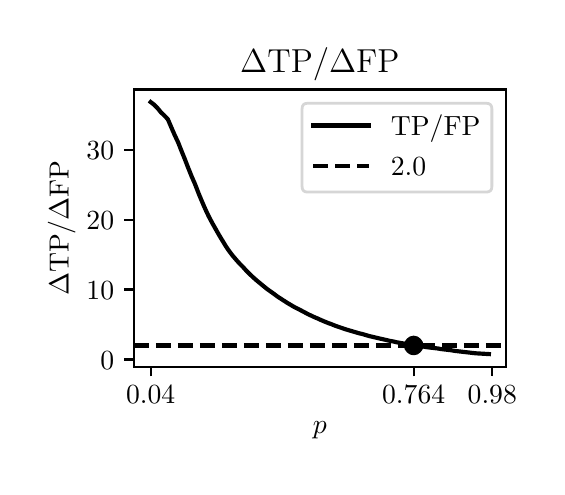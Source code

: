 \begingroup%
\makeatletter%
\begin{pgfpicture}%
\pgfpathrectangle{\pgfpointorigin}{\pgfqpoint{2.547in}{2.194in}}%
\pgfusepath{use as bounding box, clip}%
\begin{pgfscope}%
\pgfsetbuttcap%
\pgfsetmiterjoin%
\definecolor{currentfill}{rgb}{1.0,1.0,1.0}%
\pgfsetfillcolor{currentfill}%
\pgfsetlinewidth{0.0pt}%
\definecolor{currentstroke}{rgb}{1.0,1.0,1.0}%
\pgfsetstrokecolor{currentstroke}%
\pgfsetdash{}{0pt}%
\pgfpathmoveto{\pgfqpoint{-0.0in}{0.0in}}%
\pgfpathlineto{\pgfqpoint{2.547in}{0.0in}}%
\pgfpathlineto{\pgfqpoint{2.547in}{2.194in}}%
\pgfpathlineto{\pgfqpoint{-0.0in}{2.194in}}%
\pgfpathlineto{\pgfqpoint{-0.0in}{0.0in}}%
\pgfpathclose%
\pgfusepath{fill}%
\end{pgfscope}%
\begin{pgfscope}%
\pgfsetbuttcap%
\pgfsetmiterjoin%
\definecolor{currentfill}{rgb}{1.0,1.0,1.0}%
\pgfsetfillcolor{currentfill}%
\pgfsetlinewidth{0.0pt}%
\definecolor{currentstroke}{rgb}{0.0,0.0,0.0}%
\pgfsetstrokecolor{currentstroke}%
\pgfsetstrokeopacity{0.0}%
\pgfsetdash{}{0pt}%
\pgfpathmoveto{\pgfqpoint{0.531in}{0.499in}}%
\pgfpathlineto{\pgfqpoint{2.391in}{0.499in}}%
\pgfpathlineto{\pgfqpoint{2.391in}{1.885in}}%
\pgfpathlineto{\pgfqpoint{0.531in}{1.885in}}%
\pgfpathlineto{\pgfqpoint{0.531in}{0.499in}}%
\pgfpathclose%
\pgfusepath{fill}%
\end{pgfscope}%
\begin{pgfscope}%
\pgfsetbuttcap%
\pgfsetroundjoin%
\definecolor{currentfill}{rgb}{0.0,0.0,0.0}%
\pgfsetfillcolor{currentfill}%
\pgfsetlinewidth{0.803pt}%
\definecolor{currentstroke}{rgb}{0.0,0.0,0.0}%
\pgfsetstrokecolor{currentstroke}%
\pgfsetdash{}{0pt}%
\pgfsys@defobject{currentmarker}{\pgfqpoint{0.0in}{-0.049in}}{\pgfqpoint{0.0in}{0.0in}}{%
\pgfpathmoveto{\pgfqpoint{0.0in}{0.0in}}%
\pgfpathlineto{\pgfqpoint{0.0in}{-0.049in}}%
\pgfusepath{stroke,fill}%
}%
\begin{pgfscope}%
\pgfsys@transformshift{0.615in}{0.499in}%
\pgfsys@useobject{currentmarker}{}%
\end{pgfscope}%
\end{pgfscope}%
\begin{pgfscope}%
\definecolor{textcolor}{rgb}{0.0,0.0,0.0}%
\pgfsetstrokecolor{textcolor}%
\pgfsetfillcolor{textcolor}%
\pgftext[x=0.615in,y=0.402in,,top]{\color{textcolor}\rmfamily\fontsize{10.0}{12.0}\selectfont 0.04}%
\end{pgfscope}%
\begin{pgfscope}%
\pgfsetbuttcap%
\pgfsetroundjoin%
\definecolor{currentfill}{rgb}{0.0,0.0,0.0}%
\pgfsetfillcolor{currentfill}%
\pgfsetlinewidth{0.803pt}%
\definecolor{currentstroke}{rgb}{0.0,0.0,0.0}%
\pgfsetstrokecolor{currentstroke}%
\pgfsetdash{}{0pt}%
\pgfsys@defobject{currentmarker}{\pgfqpoint{0.0in}{-0.049in}}{\pgfqpoint{0.0in}{0.0in}}{%
\pgfpathmoveto{\pgfqpoint{0.0in}{0.0in}}%
\pgfpathlineto{\pgfqpoint{0.0in}{-0.049in}}%
\pgfusepath{stroke,fill}%
}%
\begin{pgfscope}%
\pgfsys@transformshift{1.93in}{0.499in}%
\pgfsys@useobject{currentmarker}{}%
\end{pgfscope}%
\end{pgfscope}%
\begin{pgfscope}%
\definecolor{textcolor}{rgb}{0.0,0.0,0.0}%
\pgfsetstrokecolor{textcolor}%
\pgfsetfillcolor{textcolor}%
\pgftext[x=1.93in,y=0.402in,,top]{\color{textcolor}\rmfamily\fontsize{10.0}{12.0}\selectfont 0.764}%
\end{pgfscope}%
\begin{pgfscope}%
\pgfsetbuttcap%
\pgfsetroundjoin%
\definecolor{currentfill}{rgb}{0.0,0.0,0.0}%
\pgfsetfillcolor{currentfill}%
\pgfsetlinewidth{0.803pt}%
\definecolor{currentstroke}{rgb}{0.0,0.0,0.0}%
\pgfsetstrokecolor{currentstroke}%
\pgfsetdash{}{0pt}%
\pgfsys@defobject{currentmarker}{\pgfqpoint{0.0in}{-0.049in}}{\pgfqpoint{0.0in}{0.0in}}{%
\pgfpathmoveto{\pgfqpoint{0.0in}{0.0in}}%
\pgfpathlineto{\pgfqpoint{0.0in}{-0.049in}}%
\pgfusepath{stroke,fill}%
}%
\begin{pgfscope}%
\pgfsys@transformshift{2.323in}{0.499in}%
\pgfsys@useobject{currentmarker}{}%
\end{pgfscope}%
\end{pgfscope}%
\begin{pgfscope}%
\definecolor{textcolor}{rgb}{0.0,0.0,0.0}%
\pgfsetstrokecolor{textcolor}%
\pgfsetfillcolor{textcolor}%
\pgftext[x=2.323in,y=0.402in,,top]{\color{textcolor}\rmfamily\fontsize{10.0}{12.0}\selectfont 0.98}%
\end{pgfscope}%
\begin{pgfscope}%
\definecolor{textcolor}{rgb}{0.0,0.0,0.0}%
\pgfsetstrokecolor{textcolor}%
\pgfsetfillcolor{textcolor}%
\pgftext[x=1.461in,y=0.223in,,top]{\color{textcolor}\rmfamily\fontsize{10.0}{12.0}\selectfont \(\displaystyle p\)}%
\end{pgfscope}%
\begin{pgfscope}%
\pgfsetbuttcap%
\pgfsetroundjoin%
\definecolor{currentfill}{rgb}{0.0,0.0,0.0}%
\pgfsetfillcolor{currentfill}%
\pgfsetlinewidth{0.803pt}%
\definecolor{currentstroke}{rgb}{0.0,0.0,0.0}%
\pgfsetstrokecolor{currentstroke}%
\pgfsetdash{}{0pt}%
\pgfsys@defobject{currentmarker}{\pgfqpoint{-0.049in}{0.0in}}{\pgfqpoint{-0.0in}{0.0in}}{%
\pgfpathmoveto{\pgfqpoint{-0.0in}{0.0in}}%
\pgfpathlineto{\pgfqpoint{-0.049in}{0.0in}}%
\pgfusepath{stroke,fill}%
}%
\begin{pgfscope}%
\pgfsys@transformshift{0.531in}{0.535in}%
\pgfsys@useobject{currentmarker}{}%
\end{pgfscope}%
\end{pgfscope}%
\begin{pgfscope}%
\definecolor{textcolor}{rgb}{0.0,0.0,0.0}%
\pgfsetstrokecolor{textcolor}%
\pgfsetfillcolor{textcolor}%
\pgftext[x=0.364in, y=0.487in, left, base]{\color{textcolor}\rmfamily\fontsize{10.0}{12.0}\selectfont \(\displaystyle {0}\)}%
\end{pgfscope}%
\begin{pgfscope}%
\pgfsetbuttcap%
\pgfsetroundjoin%
\definecolor{currentfill}{rgb}{0.0,0.0,0.0}%
\pgfsetfillcolor{currentfill}%
\pgfsetlinewidth{0.803pt}%
\definecolor{currentstroke}{rgb}{0.0,0.0,0.0}%
\pgfsetstrokecolor{currentstroke}%
\pgfsetdash{}{0pt}%
\pgfsys@defobject{currentmarker}{\pgfqpoint{-0.049in}{0.0in}}{\pgfqpoint{-0.0in}{0.0in}}{%
\pgfpathmoveto{\pgfqpoint{-0.0in}{0.0in}}%
\pgfpathlineto{\pgfqpoint{-0.049in}{0.0in}}%
\pgfusepath{stroke,fill}%
}%
\begin{pgfscope}%
\pgfsys@transformshift{0.531in}{0.885in}%
\pgfsys@useobject{currentmarker}{}%
\end{pgfscope}%
\end{pgfscope}%
\begin{pgfscope}%
\definecolor{textcolor}{rgb}{0.0,0.0,0.0}%
\pgfsetstrokecolor{textcolor}%
\pgfsetfillcolor{textcolor}%
\pgftext[x=0.294in, y=0.836in, left, base]{\color{textcolor}\rmfamily\fontsize{10.0}{12.0}\selectfont \(\displaystyle {10}\)}%
\end{pgfscope}%
\begin{pgfscope}%
\pgfsetbuttcap%
\pgfsetroundjoin%
\definecolor{currentfill}{rgb}{0.0,0.0,0.0}%
\pgfsetfillcolor{currentfill}%
\pgfsetlinewidth{0.803pt}%
\definecolor{currentstroke}{rgb}{0.0,0.0,0.0}%
\pgfsetstrokecolor{currentstroke}%
\pgfsetdash{}{0pt}%
\pgfsys@defobject{currentmarker}{\pgfqpoint{-0.049in}{0.0in}}{\pgfqpoint{-0.0in}{0.0in}}{%
\pgfpathmoveto{\pgfqpoint{-0.0in}{0.0in}}%
\pgfpathlineto{\pgfqpoint{-0.049in}{0.0in}}%
\pgfusepath{stroke,fill}%
}%
\begin{pgfscope}%
\pgfsys@transformshift{0.531in}{1.234in}%
\pgfsys@useobject{currentmarker}{}%
\end{pgfscope}%
\end{pgfscope}%
\begin{pgfscope}%
\definecolor{textcolor}{rgb}{0.0,0.0,0.0}%
\pgfsetstrokecolor{textcolor}%
\pgfsetfillcolor{textcolor}%
\pgftext[x=0.294in, y=1.186in, left, base]{\color{textcolor}\rmfamily\fontsize{10.0}{12.0}\selectfont \(\displaystyle {20}\)}%
\end{pgfscope}%
\begin{pgfscope}%
\pgfsetbuttcap%
\pgfsetroundjoin%
\definecolor{currentfill}{rgb}{0.0,0.0,0.0}%
\pgfsetfillcolor{currentfill}%
\pgfsetlinewidth{0.803pt}%
\definecolor{currentstroke}{rgb}{0.0,0.0,0.0}%
\pgfsetstrokecolor{currentstroke}%
\pgfsetdash{}{0pt}%
\pgfsys@defobject{currentmarker}{\pgfqpoint{-0.049in}{0.0in}}{\pgfqpoint{-0.0in}{0.0in}}{%
\pgfpathmoveto{\pgfqpoint{-0.0in}{0.0in}}%
\pgfpathlineto{\pgfqpoint{-0.049in}{0.0in}}%
\pgfusepath{stroke,fill}%
}%
\begin{pgfscope}%
\pgfsys@transformshift{0.531in}{1.584in}%
\pgfsys@useobject{currentmarker}{}%
\end{pgfscope}%
\end{pgfscope}%
\begin{pgfscope}%
\definecolor{textcolor}{rgb}{0.0,0.0,0.0}%
\pgfsetstrokecolor{textcolor}%
\pgfsetfillcolor{textcolor}%
\pgftext[x=0.294in, y=1.536in, left, base]{\color{textcolor}\rmfamily\fontsize{10.0}{12.0}\selectfont \(\displaystyle {30}\)}%
\end{pgfscope}%
\begin{pgfscope}%
\definecolor{textcolor}{rgb}{0.0,0.0,0.0}%
\pgfsetstrokecolor{textcolor}%
\pgfsetfillcolor{textcolor}%
\pgftext[x=0.239in,y=1.192in,,bottom,rotate=90.0]{\color{textcolor}\rmfamily\fontsize{10.0}{12.0}\selectfont \(\displaystyle \Delta\)TP/\(\displaystyle \Delta\)FP}%
\end{pgfscope}%
\begin{pgfscope}%
\pgfpathrectangle{\pgfqpoint{0.531in}{0.499in}}{\pgfqpoint{1.86in}{1.386in}}%
\pgfusepath{clip}%
\pgfsetrectcap%
\pgfsetroundjoin%
\pgfsetlinewidth{1.506pt}%
\definecolor{currentstroke}{rgb}{0.0,0.0,0.0}%
\pgfsetstrokecolor{currentstroke}%
\pgfsetdash{}{0pt}%
\pgfpathmoveto{\pgfqpoint{0.615in}{1.822in}}%
\pgfpathlineto{\pgfqpoint{0.632in}{1.809in}}%
\pgfpathlineto{\pgfqpoint{0.649in}{1.792in}}%
\pgfpathlineto{\pgfqpoint{0.666in}{1.771in}}%
\pgfpathlineto{\pgfqpoint{0.683in}{1.755in}}%
\pgfpathlineto{\pgfqpoint{0.701in}{1.736in}}%
\pgfpathlineto{\pgfqpoint{0.718in}{1.696in}}%
\pgfpathlineto{\pgfqpoint{0.735in}{1.657in}}%
\pgfpathlineto{\pgfqpoint{0.752in}{1.621in}}%
\pgfpathlineto{\pgfqpoint{0.769in}{1.578in}}%
\pgfpathlineto{\pgfqpoint{0.786in}{1.536in}}%
\pgfpathlineto{\pgfqpoint{0.803in}{1.492in}}%
\pgfpathlineto{\pgfqpoint{0.82in}{1.45in}}%
\pgfpathlineto{\pgfqpoint{0.837in}{1.411in}}%
\pgfpathlineto{\pgfqpoint{0.854in}{1.367in}}%
\pgfpathlineto{\pgfqpoint{0.871in}{1.326in}}%
\pgfpathlineto{\pgfqpoint{0.888in}{1.287in}}%
\pgfpathlineto{\pgfqpoint{0.905in}{1.251in}}%
\pgfpathlineto{\pgfqpoint{0.923in}{1.217in}}%
\pgfpathlineto{\pgfqpoint{0.94in}{1.187in}}%
\pgfpathlineto{\pgfqpoint{0.957in}{1.157in}}%
\pgfpathlineto{\pgfqpoint{0.974in}{1.129in}}%
\pgfpathlineto{\pgfqpoint{0.991in}{1.101in}}%
\pgfpathlineto{\pgfqpoint{1.008in}{1.076in}}%
\pgfpathlineto{\pgfqpoint{1.025in}{1.054in}}%
\pgfpathlineto{\pgfqpoint{1.042in}{1.034in}}%
\pgfpathlineto{\pgfqpoint{1.059in}{1.015in}}%
\pgfpathlineto{\pgfqpoint{1.076in}{0.998in}}%
\pgfpathlineto{\pgfqpoint{1.093in}{0.979in}}%
\pgfpathlineto{\pgfqpoint{1.11in}{0.962in}}%
\pgfpathlineto{\pgfqpoint{1.127in}{0.946in}}%
\pgfpathlineto{\pgfqpoint{1.145in}{0.93in}}%
\pgfpathlineto{\pgfqpoint{1.162in}{0.916in}}%
\pgfpathlineto{\pgfqpoint{1.179in}{0.902in}}%
\pgfpathlineto{\pgfqpoint{1.196in}{0.888in}}%
\pgfpathlineto{\pgfqpoint{1.213in}{0.876in}}%
\pgfpathlineto{\pgfqpoint{1.23in}{0.864in}}%
\pgfpathlineto{\pgfqpoint{1.247in}{0.851in}}%
\pgfpathlineto{\pgfqpoint{1.264in}{0.84in}}%
\pgfpathlineto{\pgfqpoint{1.281in}{0.829in}}%
\pgfpathlineto{\pgfqpoint{1.298in}{0.818in}}%
\pgfpathlineto{\pgfqpoint{1.315in}{0.808in}}%
\pgfpathlineto{\pgfqpoint{1.332in}{0.798in}}%
\pgfpathlineto{\pgfqpoint{1.35in}{0.789in}}%
\pgfpathlineto{\pgfqpoint{1.367in}{0.78in}}%
\pgfpathlineto{\pgfqpoint{1.384in}{0.771in}}%
\pgfpathlineto{\pgfqpoint{1.401in}{0.762in}}%
\pgfpathlineto{\pgfqpoint{1.418in}{0.754in}}%
\pgfpathlineto{\pgfqpoint{1.435in}{0.746in}}%
\pgfpathlineto{\pgfqpoint{1.452in}{0.739in}}%
\pgfpathlineto{\pgfqpoint{1.469in}{0.731in}}%
\pgfpathlineto{\pgfqpoint{1.486in}{0.724in}}%
\pgfpathlineto{\pgfqpoint{1.503in}{0.717in}}%
\pgfpathlineto{\pgfqpoint{1.52in}{0.711in}}%
\pgfpathlineto{\pgfqpoint{1.537in}{0.704in}}%
\pgfpathlineto{\pgfqpoint{1.554in}{0.698in}}%
\pgfpathlineto{\pgfqpoint{1.572in}{0.692in}}%
\pgfpathlineto{\pgfqpoint{1.589in}{0.686in}}%
\pgfpathlineto{\pgfqpoint{1.606in}{0.681in}}%
\pgfpathlineto{\pgfqpoint{1.623in}{0.676in}}%
\pgfpathlineto{\pgfqpoint{1.64in}{0.671in}}%
\pgfpathlineto{\pgfqpoint{1.657in}{0.666in}}%
\pgfpathlineto{\pgfqpoint{1.674in}{0.662in}}%
\pgfpathlineto{\pgfqpoint{1.691in}{0.657in}}%
\pgfpathlineto{\pgfqpoint{1.708in}{0.652in}}%
\pgfpathlineto{\pgfqpoint{1.725in}{0.648in}}%
\pgfpathlineto{\pgfqpoint{1.742in}{0.644in}}%
\pgfpathlineto{\pgfqpoint{1.759in}{0.64in}}%
\pgfpathlineto{\pgfqpoint{1.777in}{0.636in}}%
\pgfpathlineto{\pgfqpoint{1.794in}{0.632in}}%
\pgfpathlineto{\pgfqpoint{1.811in}{0.628in}}%
\pgfpathlineto{\pgfqpoint{1.828in}{0.625in}}%
\pgfpathlineto{\pgfqpoint{1.845in}{0.621in}}%
\pgfpathlineto{\pgfqpoint{1.862in}{0.618in}}%
\pgfpathlineto{\pgfqpoint{1.879in}{0.615in}}%
\pgfpathlineto{\pgfqpoint{1.896in}{0.612in}}%
\pgfpathlineto{\pgfqpoint{1.913in}{0.609in}}%
\pgfpathlineto{\pgfqpoint{1.93in}{0.606in}}%
\pgfpathlineto{\pgfqpoint{1.947in}{0.604in}}%
\pgfpathlineto{\pgfqpoint{1.964in}{0.601in}}%
\pgfpathlineto{\pgfqpoint{1.981in}{0.599in}}%
\pgfpathlineto{\pgfqpoint{1.999in}{0.596in}}%
\pgfpathlineto{\pgfqpoint{2.016in}{0.594in}}%
\pgfpathlineto{\pgfqpoint{2.033in}{0.592in}}%
\pgfpathlineto{\pgfqpoint{2.05in}{0.59in}}%
\pgfpathlineto{\pgfqpoint{2.067in}{0.587in}}%
\pgfpathlineto{\pgfqpoint{2.084in}{0.585in}}%
\pgfpathlineto{\pgfqpoint{2.101in}{0.583in}}%
\pgfpathlineto{\pgfqpoint{2.118in}{0.581in}}%
\pgfpathlineto{\pgfqpoint{2.135in}{0.578in}}%
\pgfpathlineto{\pgfqpoint{2.152in}{0.576in}}%
\pgfpathlineto{\pgfqpoint{2.169in}{0.574in}}%
\pgfpathlineto{\pgfqpoint{2.186in}{0.572in}}%
\pgfpathlineto{\pgfqpoint{2.204in}{0.57in}}%
\pgfpathlineto{\pgfqpoint{2.221in}{0.568in}}%
\pgfpathlineto{\pgfqpoint{2.238in}{0.566in}}%
\pgfpathlineto{\pgfqpoint{2.255in}{0.565in}}%
\pgfpathlineto{\pgfqpoint{2.272in}{0.564in}}%
\pgfpathlineto{\pgfqpoint{2.289in}{0.563in}}%
\pgfpathlineto{\pgfqpoint{2.306in}{0.562in}}%
\pgfusepath{stroke}%
\end{pgfscope}%
\begin{pgfscope}%
\pgfpathrectangle{\pgfqpoint{0.531in}{0.499in}}{\pgfqpoint{1.86in}{1.386in}}%
\pgfusepath{clip}%
\pgfsetbuttcap%
\pgfsetroundjoin%
\pgfsetlinewidth{1.506pt}%
\definecolor{currentstroke}{rgb}{0.0,0.0,0.0}%
\pgfsetstrokecolor{currentstroke}%
\pgfsetdash{{5.55pt}{2.4pt}}{0.0pt}%
\pgfpathmoveto{\pgfqpoint{0.531in}{0.605in}}%
\pgfpathlineto{\pgfqpoint{2.391in}{0.605in}}%
\pgfusepath{stroke}%
\end{pgfscope}%
\begin{pgfscope}%
\pgfpathrectangle{\pgfqpoint{0.531in}{0.499in}}{\pgfqpoint{1.86in}{1.386in}}%
\pgfusepath{clip}%
\pgfsetrectcap%
\pgfsetroundjoin%
\pgfsetlinewidth{1.506pt}%
\definecolor{currentstroke}{rgb}{0.122,0.467,0.706}%
\pgfsetstrokecolor{currentstroke}%
\pgfsetdash{}{0pt}%
\pgfpathmoveto{\pgfqpoint{1.93in}{0.605in}}%
\pgfusepath{stroke}%
\end{pgfscope}%
\begin{pgfscope}%
\pgfpathrectangle{\pgfqpoint{0.531in}{0.499in}}{\pgfqpoint{1.86in}{1.386in}}%
\pgfusepath{clip}%
\pgfsetbuttcap%
\pgfsetroundjoin%
\definecolor{currentfill}{rgb}{0.0,0.0,0.0}%
\pgfsetfillcolor{currentfill}%
\pgfsetlinewidth{1.004pt}%
\definecolor{currentstroke}{rgb}{0.0,0.0,0.0}%
\pgfsetstrokecolor{currentstroke}%
\pgfsetdash{}{0pt}%
\pgfsys@defobject{currentmarker}{\pgfqpoint{-0.042in}{-0.042in}}{\pgfqpoint{0.042in}{0.042in}}{%
\pgfpathmoveto{\pgfqpoint{0.0in}{-0.042in}}%
\pgfpathcurveto{\pgfqpoint{0.011in}{-0.042in}}{\pgfqpoint{0.022in}{-0.037in}}{\pgfqpoint{0.029in}{-0.029in}}%
\pgfpathcurveto{\pgfqpoint{0.037in}{-0.022in}}{\pgfqpoint{0.042in}{-0.011in}}{\pgfqpoint{0.042in}{0.0in}}%
\pgfpathcurveto{\pgfqpoint{0.042in}{0.011in}}{\pgfqpoint{0.037in}{0.022in}}{\pgfqpoint{0.029in}{0.029in}}%
\pgfpathcurveto{\pgfqpoint{0.022in}{0.037in}}{\pgfqpoint{0.011in}{0.042in}}{\pgfqpoint{0.0in}{0.042in}}%
\pgfpathcurveto{\pgfqpoint{-0.011in}{0.042in}}{\pgfqpoint{-0.022in}{0.037in}}{\pgfqpoint{-0.029in}{0.029in}}%
\pgfpathcurveto{\pgfqpoint{-0.037in}{0.022in}}{\pgfqpoint{-0.042in}{0.011in}}{\pgfqpoint{-0.042in}{0.0in}}%
\pgfpathcurveto{\pgfqpoint{-0.042in}{-0.011in}}{\pgfqpoint{-0.037in}{-0.022in}}{\pgfqpoint{-0.029in}{-0.029in}}%
\pgfpathcurveto{\pgfqpoint{-0.022in}{-0.037in}}{\pgfqpoint{-0.011in}{-0.042in}}{\pgfqpoint{0.0in}{-0.042in}}%
\pgfpathlineto{\pgfqpoint{0.0in}{-0.042in}}%
\pgfpathclose%
\pgfusepath{stroke,fill}%
}%
\begin{pgfscope}%
\pgfsys@transformshift{1.93in}{0.605in}%
\pgfsys@useobject{currentmarker}{}%
\end{pgfscope}%
\end{pgfscope}%
\begin{pgfscope}%
\pgfsetrectcap%
\pgfsetmiterjoin%
\pgfsetlinewidth{0.803pt}%
\definecolor{currentstroke}{rgb}{0.0,0.0,0.0}%
\pgfsetstrokecolor{currentstroke}%
\pgfsetdash{}{0pt}%
\pgfpathmoveto{\pgfqpoint{0.531in}{0.499in}}%
\pgfpathlineto{\pgfqpoint{0.531in}{1.885in}}%
\pgfusepath{stroke}%
\end{pgfscope}%
\begin{pgfscope}%
\pgfsetrectcap%
\pgfsetmiterjoin%
\pgfsetlinewidth{0.803pt}%
\definecolor{currentstroke}{rgb}{0.0,0.0,0.0}%
\pgfsetstrokecolor{currentstroke}%
\pgfsetdash{}{0pt}%
\pgfpathmoveto{\pgfqpoint{2.391in}{0.499in}}%
\pgfpathlineto{\pgfqpoint{2.391in}{1.885in}}%
\pgfusepath{stroke}%
\end{pgfscope}%
\begin{pgfscope}%
\pgfsetrectcap%
\pgfsetmiterjoin%
\pgfsetlinewidth{0.803pt}%
\definecolor{currentstroke}{rgb}{0.0,0.0,0.0}%
\pgfsetstrokecolor{currentstroke}%
\pgfsetdash{}{0pt}%
\pgfpathmoveto{\pgfqpoint{0.531in}{0.499in}}%
\pgfpathlineto{\pgfqpoint{2.391in}{0.499in}}%
\pgfusepath{stroke}%
\end{pgfscope}%
\begin{pgfscope}%
\pgfsetrectcap%
\pgfsetmiterjoin%
\pgfsetlinewidth{0.803pt}%
\definecolor{currentstroke}{rgb}{0.0,0.0,0.0}%
\pgfsetstrokecolor{currentstroke}%
\pgfsetdash{}{0pt}%
\pgfpathmoveto{\pgfqpoint{0.531in}{1.885in}}%
\pgfpathlineto{\pgfqpoint{2.391in}{1.885in}}%
\pgfusepath{stroke}%
\end{pgfscope}%
\begin{pgfscope}%
\definecolor{textcolor}{rgb}{0.0,0.0,0.0}%
\pgfsetstrokecolor{textcolor}%
\pgfsetfillcolor{textcolor}%
\pgftext[x=1.461in,y=1.969in,,base]{\color{textcolor}\rmfamily\fontsize{12.0}{14.4}\selectfont \(\displaystyle \Delta\)TP/\(\displaystyle \Delta\)FP}%
\end{pgfscope}%
\begin{pgfscope}%
\pgfsetbuttcap%
\pgfsetmiterjoin%
\definecolor{currentfill}{rgb}{1.0,1.0,1.0}%
\pgfsetfillcolor{currentfill}%
\pgfsetfillopacity{0.8}%
\pgfsetlinewidth{1.004pt}%
\definecolor{currentstroke}{rgb}{0.8,0.8,0.8}%
\pgfsetstrokecolor{currentstroke}%
\pgfsetstrokeopacity{0.8}%
\pgfsetdash{}{0pt}%
\pgfpathmoveto{\pgfqpoint{1.399in}{1.372in}}%
\pgfpathlineto{\pgfqpoint{2.293in}{1.372in}}%
\pgfpathquadraticcurveto{\pgfqpoint{2.321in}{1.372in}}{\pgfqpoint{2.321in}{1.4in}}%
\pgfpathlineto{\pgfqpoint{2.321in}{1.788in}}%
\pgfpathquadraticcurveto{\pgfqpoint{2.321in}{1.816in}}{\pgfqpoint{2.293in}{1.816in}}%
\pgfpathlineto{\pgfqpoint{1.399in}{1.816in}}%
\pgfpathquadraticcurveto{\pgfqpoint{1.372in}{1.816in}}{\pgfqpoint{1.372in}{1.788in}}%
\pgfpathlineto{\pgfqpoint{1.372in}{1.4in}}%
\pgfpathquadraticcurveto{\pgfqpoint{1.372in}{1.372in}}{\pgfqpoint{1.399in}{1.372in}}%
\pgfpathlineto{\pgfqpoint{1.399in}{1.372in}}%
\pgfpathclose%
\pgfusepath{stroke,fill}%
\end{pgfscope}%
\begin{pgfscope}%
\pgfsetrectcap%
\pgfsetroundjoin%
\pgfsetlinewidth{1.506pt}%
\definecolor{currentstroke}{rgb}{0.0,0.0,0.0}%
\pgfsetstrokecolor{currentstroke}%
\pgfsetdash{}{0pt}%
\pgfpathmoveto{\pgfqpoint{1.427in}{1.705in}}%
\pgfpathlineto{\pgfqpoint{1.566in}{1.705in}}%
\pgfpathlineto{\pgfqpoint{1.705in}{1.705in}}%
\pgfusepath{stroke}%
\end{pgfscope}%
\begin{pgfscope}%
\definecolor{textcolor}{rgb}{0.0,0.0,0.0}%
\pgfsetstrokecolor{textcolor}%
\pgfsetfillcolor{textcolor}%
\pgftext[x=1.816in,y=1.656in,left,base]{\color{textcolor}\rmfamily\fontsize{10.0}{12.0}\selectfont TP/FP}%
\end{pgfscope}%
\begin{pgfscope}%
\pgfsetbuttcap%
\pgfsetroundjoin%
\pgfsetlinewidth{1.506pt}%
\definecolor{currentstroke}{rgb}{0.0,0.0,0.0}%
\pgfsetstrokecolor{currentstroke}%
\pgfsetdash{{5.55pt}{2.4pt}}{0.0pt}%
\pgfpathmoveto{\pgfqpoint{1.427in}{1.504in}}%
\pgfpathlineto{\pgfqpoint{1.566in}{1.504in}}%
\pgfpathlineto{\pgfqpoint{1.705in}{1.504in}}%
\pgfusepath{stroke}%
\end{pgfscope}%
\begin{pgfscope}%
\definecolor{textcolor}{rgb}{0.0,0.0,0.0}%
\pgfsetstrokecolor{textcolor}%
\pgfsetfillcolor{textcolor}%
\pgftext[x=1.816in,y=1.455in,left,base]{\color{textcolor}\rmfamily\fontsize{10.0}{12.0}\selectfont 2.0}%
\end{pgfscope}%
\end{pgfpicture}%
\makeatother%
\endgroup%

